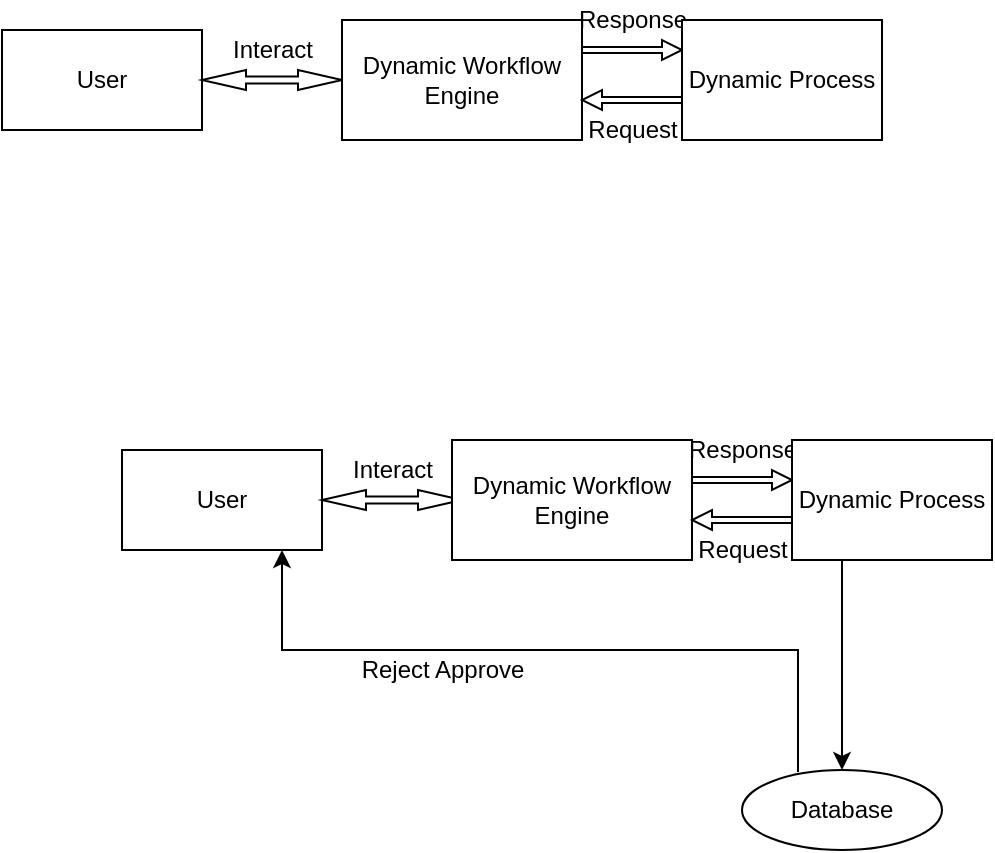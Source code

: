 <mxfile version="15.4.1" type="github" pages="3">
  <diagram id="UEGnwN-ugVfqFI7AvZVh" name="Page-1">
    <mxGraphModel dx="868" dy="488" grid="1" gridSize="10" guides="1" tooltips="1" connect="1" arrows="1" fold="1" page="1" pageScale="1" pageWidth="850" pageHeight="1100" math="0" shadow="0">
      <root>
        <object label="" id="0">
          <mxCell />
        </object>
        <mxCell id="1" parent="0" />
        <mxCell id="44ZIL1ZWgstRTRD0sJb3-10" value="Response" style="text;html=1;align=center;verticalAlign=middle;resizable=0;points=[];autosize=1;strokeColor=none;fillColor=none;" vertex="1" parent="1">
          <mxGeometry x="360" y="95" width="70" height="20" as="geometry" />
        </mxCell>
        <mxCell id="l8hBePsGyEVdV8t5jB_f-1" value="" style="group" vertex="1" connectable="0" parent="1">
          <mxGeometry x="80" y="105" width="440" height="65" as="geometry" />
        </mxCell>
        <mxCell id="44ZIL1ZWgstRTRD0sJb3-1" value="User" style="rounded=0;whiteSpace=wrap;html=1;" vertex="1" parent="l8hBePsGyEVdV8t5jB_f-1">
          <mxGeometry y="5" width="100" height="50" as="geometry" />
        </mxCell>
        <mxCell id="44ZIL1ZWgstRTRD0sJb3-2" value="" style="html=1;shadow=0;dashed=0;align=center;verticalAlign=middle;shape=mxgraph.arrows2.twoWayArrow;dy=0.65;dx=22;" vertex="1" parent="l8hBePsGyEVdV8t5jB_f-1">
          <mxGeometry x="100" y="25" width="70" height="10" as="geometry" />
        </mxCell>
        <mxCell id="44ZIL1ZWgstRTRD0sJb3-3" value="Interact" style="text;html=1;align=center;verticalAlign=middle;resizable=0;points=[];autosize=1;strokeColor=none;fillColor=none;" vertex="1" parent="l8hBePsGyEVdV8t5jB_f-1">
          <mxGeometry x="105" y="5" width="60" height="20" as="geometry" />
        </mxCell>
        <mxCell id="44ZIL1ZWgstRTRD0sJb3-5" value="Dynamic Workflow&lt;br&gt;Engine" style="rounded=0;whiteSpace=wrap;html=1;" vertex="1" parent="l8hBePsGyEVdV8t5jB_f-1">
          <mxGeometry x="170" width="120" height="60" as="geometry" />
        </mxCell>
        <mxCell id="44ZIL1ZWgstRTRD0sJb3-6" value="" style="shape=singleArrow;whiteSpace=wrap;html=1;" vertex="1" parent="l8hBePsGyEVdV8t5jB_f-1">
          <mxGeometry x="290" y="10" width="50" height="10" as="geometry" />
        </mxCell>
        <mxCell id="44ZIL1ZWgstRTRD0sJb3-8" value="" style="shape=singleArrow;direction=west;whiteSpace=wrap;html=1;" vertex="1" parent="l8hBePsGyEVdV8t5jB_f-1">
          <mxGeometry x="290" y="35" width="50" height="10" as="geometry" />
        </mxCell>
        <mxCell id="44ZIL1ZWgstRTRD0sJb3-9" value="Dynamic Process" style="rounded=0;whiteSpace=wrap;html=1;" vertex="1" parent="l8hBePsGyEVdV8t5jB_f-1">
          <mxGeometry x="340" width="100" height="60" as="geometry" />
        </mxCell>
        <mxCell id="44ZIL1ZWgstRTRD0sJb3-11" value="Request" style="text;html=1;align=center;verticalAlign=middle;resizable=0;points=[];autosize=1;strokeColor=none;fillColor=none;" vertex="1" parent="l8hBePsGyEVdV8t5jB_f-1">
          <mxGeometry x="285" y="45" width="60" height="20" as="geometry" />
        </mxCell>
        <mxCell id="93apKYuiVm2_An5Tt1Gn-1" value="" style="group" vertex="1" connectable="0" parent="1">
          <mxGeometry x="140" y="310" width="435" height="210" as="geometry" />
        </mxCell>
        <mxCell id="93apKYuiVm2_An5Tt1Gn-2" value="Database" style="ellipse;whiteSpace=wrap;html=1;align=center;newEdgeStyle={&quot;edgeStyle&quot;:&quot;entityRelationEdgeStyle&quot;,&quot;startArrow&quot;:&quot;none&quot;,&quot;endArrow&quot;:&quot;none&quot;,&quot;segment&quot;:10,&quot;curved&quot;:1};treeFolding=1;treeMoving=1;" vertex="1" parent="93apKYuiVm2_An5Tt1Gn-1">
          <mxGeometry x="310" y="170" width="100" height="40" as="geometry" />
        </mxCell>
        <mxCell id="93apKYuiVm2_An5Tt1Gn-3" value="" style="group" vertex="1" connectable="0" parent="93apKYuiVm2_An5Tt1Gn-1">
          <mxGeometry width="435" height="130" as="geometry" />
        </mxCell>
        <mxCell id="93apKYuiVm2_An5Tt1Gn-4" value="User" style="rounded=0;whiteSpace=wrap;html=1;" vertex="1" parent="93apKYuiVm2_An5Tt1Gn-3">
          <mxGeometry y="10" width="100" height="50" as="geometry" />
        </mxCell>
        <mxCell id="93apKYuiVm2_An5Tt1Gn-5" value="" style="html=1;shadow=0;dashed=0;align=center;verticalAlign=middle;shape=mxgraph.arrows2.twoWayArrow;dy=0.65;dx=22;" vertex="1" parent="93apKYuiVm2_An5Tt1Gn-3">
          <mxGeometry x="100" y="30" width="70" height="10" as="geometry" />
        </mxCell>
        <mxCell id="93apKYuiVm2_An5Tt1Gn-6" value="Interact" style="text;html=1;align=center;verticalAlign=middle;resizable=0;points=[];autosize=1;strokeColor=none;fillColor=none;" vertex="1" parent="93apKYuiVm2_An5Tt1Gn-3">
          <mxGeometry x="105" y="10" width="60" height="20" as="geometry" />
        </mxCell>
        <mxCell id="93apKYuiVm2_An5Tt1Gn-7" value="Dynamic Workflow&lt;br&gt;Engine" style="rounded=0;whiteSpace=wrap;html=1;" vertex="1" parent="93apKYuiVm2_An5Tt1Gn-3">
          <mxGeometry x="165" y="5" width="120" height="60" as="geometry" />
        </mxCell>
        <mxCell id="93apKYuiVm2_An5Tt1Gn-8" value="Response" style="text;html=1;align=center;verticalAlign=middle;resizable=0;points=[];autosize=1;strokeColor=none;fillColor=none;" vertex="1" parent="93apKYuiVm2_An5Tt1Gn-3">
          <mxGeometry x="275" width="70" height="20" as="geometry" />
        </mxCell>
        <mxCell id="93apKYuiVm2_An5Tt1Gn-9" value="" style="shape=singleArrow;whiteSpace=wrap;html=1;" vertex="1" parent="93apKYuiVm2_An5Tt1Gn-3">
          <mxGeometry x="285" y="20" width="50" height="10" as="geometry" />
        </mxCell>
        <mxCell id="93apKYuiVm2_An5Tt1Gn-10" value="" style="shape=singleArrow;direction=west;whiteSpace=wrap;html=1;" vertex="1" parent="93apKYuiVm2_An5Tt1Gn-3">
          <mxGeometry x="285" y="40" width="50" height="10" as="geometry" />
        </mxCell>
        <mxCell id="93apKYuiVm2_An5Tt1Gn-11" value="Request" style="text;html=1;align=center;verticalAlign=middle;resizable=0;points=[];autosize=1;strokeColor=none;fillColor=none;" vertex="1" parent="93apKYuiVm2_An5Tt1Gn-3">
          <mxGeometry x="280" y="50" width="60" height="20" as="geometry" />
        </mxCell>
        <mxCell id="93apKYuiVm2_An5Tt1Gn-12" value="Dynamic Process" style="rounded=0;whiteSpace=wrap;html=1;" vertex="1" parent="93apKYuiVm2_An5Tt1Gn-3">
          <mxGeometry x="335" y="5" width="100" height="60" as="geometry" />
        </mxCell>
        <mxCell id="93apKYuiVm2_An5Tt1Gn-13" value="" style="endArrow=classic;html=1;rounded=0;edgeStyle=orthogonalEdgeStyle;exitX=0.28;exitY=0.025;exitDx=0;exitDy=0;exitPerimeter=0;" edge="1" parent="93apKYuiVm2_An5Tt1Gn-3" source="93apKYuiVm2_An5Tt1Gn-2">
          <mxGeometry width="50" height="50" relative="1" as="geometry">
            <mxPoint x="330" y="100" as="sourcePoint" />
            <mxPoint x="80" y="60" as="targetPoint" />
            <Array as="points">
              <mxPoint x="338" y="110" />
              <mxPoint x="80" y="110" />
              <mxPoint x="80" y="60" />
            </Array>
          </mxGeometry>
        </mxCell>
        <mxCell id="93apKYuiVm2_An5Tt1Gn-14" value="Reject Approve" style="text;html=1;align=center;verticalAlign=middle;resizable=0;points=[];autosize=1;strokeColor=none;fillColor=none;" vertex="1" parent="93apKYuiVm2_An5Tt1Gn-3">
          <mxGeometry x="110" y="110" width="100" height="20" as="geometry" />
        </mxCell>
        <mxCell id="93apKYuiVm2_An5Tt1Gn-15" style="edgeStyle=orthogonalEdgeStyle;rounded=0;orthogonalLoop=1;jettySize=auto;html=1;exitX=0.25;exitY=1;exitDx=0;exitDy=0;entryX=0.5;entryY=0;entryDx=0;entryDy=0;" edge="1" parent="93apKYuiVm2_An5Tt1Gn-1" source="93apKYuiVm2_An5Tt1Gn-12" target="93apKYuiVm2_An5Tt1Gn-2">
          <mxGeometry relative="1" as="geometry" />
        </mxCell>
      </root>
    </mxGraphModel>
  </diagram>
  <diagram id="3SpVcZwLAHOVSdHEmaA_" name="Page-2">
    <mxGraphModel dx="864" dy="488" grid="1" gridSize="10" guides="1" tooltips="1" connect="1" arrows="1" fold="1" page="1" pageScale="1" pageWidth="850" pageHeight="1100" math="0" shadow="0">
      <root>
        <mxCell id="_AUkP2BJLqDRCS8K3Svc-0" />
        <mxCell id="_AUkP2BJLqDRCS8K3Svc-1" parent="_AUkP2BJLqDRCS8K3Svc-0" />
        <mxCell id="rnRLJ6U9j0WjV_pRXMxZ-32" value="" style="group" vertex="1" connectable="0" parent="_AUkP2BJLqDRCS8K3Svc-1">
          <mxGeometry x="300" y="40" width="290" height="550" as="geometry" />
        </mxCell>
        <mxCell id="rnRLJ6U9j0WjV_pRXMxZ-10" style="edgeStyle=orthogonalEdgeStyle;rounded=0;orthogonalLoop=1;jettySize=auto;html=1;" edge="1" parent="rnRLJ6U9j0WjV_pRXMxZ-32" source="rnRLJ6U9j0WjV_pRXMxZ-9">
          <mxGeometry relative="1" as="geometry">
            <mxPoint x="110" y="120" as="targetPoint" />
          </mxGeometry>
        </mxCell>
        <mxCell id="rnRLJ6U9j0WjV_pRXMxZ-28" style="edgeStyle=orthogonalEdgeStyle;rounded=0;orthogonalLoop=1;jettySize=auto;html=1;" edge="1" parent="rnRLJ6U9j0WjV_pRXMxZ-32" target="rnRLJ6U9j0WjV_pRXMxZ-11">
          <mxGeometry relative="1" as="geometry">
            <mxPoint x="190" y="160" as="sourcePoint" />
          </mxGeometry>
        </mxCell>
        <mxCell id="rnRLJ6U9j0WjV_pRXMxZ-9" value="Initiate&lt;br&gt;Workflow" style="ellipse;whiteSpace=wrap;html=1;aspect=fixed;" vertex="1" parent="rnRLJ6U9j0WjV_pRXMxZ-32">
          <mxGeometry x="70" width="80" height="80" as="geometry" />
        </mxCell>
        <mxCell id="rnRLJ6U9j0WjV_pRXMxZ-12" style="edgeStyle=orthogonalEdgeStyle;rounded=0;orthogonalLoop=1;jettySize=auto;html=1;exitX=0.5;exitY=1;exitDx=0;exitDy=0;" edge="1" parent="rnRLJ6U9j0WjV_pRXMxZ-32" source="rnRLJ6U9j0WjV_pRXMxZ-11">
          <mxGeometry relative="1" as="geometry">
            <mxPoint x="110" y="240" as="targetPoint" />
          </mxGeometry>
        </mxCell>
        <mxCell id="rnRLJ6U9j0WjV_pRXMxZ-11" value="Review&lt;br&gt;Document" style="rounded=1;whiteSpace=wrap;html=1;" vertex="1" parent="rnRLJ6U9j0WjV_pRXMxZ-32">
          <mxGeometry x="60" y="120" width="100" height="80" as="geometry" />
        </mxCell>
        <mxCell id="rnRLJ6U9j0WjV_pRXMxZ-16" style="edgeStyle=orthogonalEdgeStyle;rounded=0;orthogonalLoop=1;jettySize=auto;html=1;exitX=0.5;exitY=1;exitDx=0;exitDy=0;" edge="1" parent="rnRLJ6U9j0WjV_pRXMxZ-32" source="rnRLJ6U9j0WjV_pRXMxZ-13">
          <mxGeometry relative="1" as="geometry">
            <mxPoint x="110" y="350" as="targetPoint" />
          </mxGeometry>
        </mxCell>
        <mxCell id="rnRLJ6U9j0WjV_pRXMxZ-17" style="edgeStyle=orthogonalEdgeStyle;rounded=0;orthogonalLoop=1;jettySize=auto;html=1;exitX=1;exitY=0.5;exitDx=0;exitDy=0;" edge="1" parent="rnRLJ6U9j0WjV_pRXMxZ-32" source="rnRLJ6U9j0WjV_pRXMxZ-13">
          <mxGeometry relative="1" as="geometry">
            <mxPoint x="180" y="275" as="targetPoint" />
            <Array as="points">
              <mxPoint x="170" y="275" />
              <mxPoint x="170" y="275" />
            </Array>
          </mxGeometry>
        </mxCell>
        <mxCell id="rnRLJ6U9j0WjV_pRXMxZ-13" value="" style="rhombus;whiteSpace=wrap;html=1;" vertex="1" parent="rnRLJ6U9j0WjV_pRXMxZ-32">
          <mxGeometry x="80" y="240" width="60" height="70" as="geometry" />
        </mxCell>
        <mxCell id="rnRLJ6U9j0WjV_pRXMxZ-14" value="" style="shape=umlDestroy;whiteSpace=wrap;html=1;strokeWidth=3;" vertex="1" parent="rnRLJ6U9j0WjV_pRXMxZ-32">
          <mxGeometry x="95" y="260" width="30" height="30" as="geometry" />
        </mxCell>
        <mxCell id="rnRLJ6U9j0WjV_pRXMxZ-15" value="Document&lt;br&gt;Approved ?" style="text;html=1;align=center;verticalAlign=middle;resizable=0;points=[];autosize=1;strokeColor=none;fillColor=none;" vertex="1" parent="rnRLJ6U9j0WjV_pRXMxZ-32">
          <mxGeometry y="260" width="80" height="30" as="geometry" />
        </mxCell>
        <mxCell id="rnRLJ6U9j0WjV_pRXMxZ-18" value="Yes" style="text;html=1;align=center;verticalAlign=middle;resizable=0;points=[];autosize=1;strokeColor=none;fillColor=none;" vertex="1" parent="rnRLJ6U9j0WjV_pRXMxZ-32">
          <mxGeometry x="105" y="320" width="40" height="20" as="geometry" />
        </mxCell>
        <mxCell id="rnRLJ6U9j0WjV_pRXMxZ-20" value="No" style="text;html=1;align=center;verticalAlign=middle;resizable=0;points=[];autosize=1;strokeColor=none;fillColor=none;" vertex="1" parent="rnRLJ6U9j0WjV_pRXMxZ-32">
          <mxGeometry x="140" y="250" width="30" height="20" as="geometry" />
        </mxCell>
        <mxCell id="rnRLJ6U9j0WjV_pRXMxZ-22" style="edgeStyle=orthogonalEdgeStyle;rounded=0;orthogonalLoop=1;jettySize=auto;html=1;" edge="1" parent="rnRLJ6U9j0WjV_pRXMxZ-32" source="rnRLJ6U9j0WjV_pRXMxZ-21">
          <mxGeometry relative="1" as="geometry">
            <mxPoint x="235" y="200" as="targetPoint" />
          </mxGeometry>
        </mxCell>
        <mxCell id="rnRLJ6U9j0WjV_pRXMxZ-21" value="Notify document rejected" style="rounded=1;whiteSpace=wrap;html=1;" vertex="1" parent="rnRLJ6U9j0WjV_pRXMxZ-32">
          <mxGeometry x="180" y="245" width="110" height="60" as="geometry" />
        </mxCell>
        <mxCell id="rnRLJ6U9j0WjV_pRXMxZ-23" value="Modify&amp;nbsp;&lt;br&gt;Document" style="rounded=1;whiteSpace=wrap;html=1;" vertex="1" parent="rnRLJ6U9j0WjV_pRXMxZ-32">
          <mxGeometry x="190" y="140" width="90" height="60" as="geometry" />
        </mxCell>
        <mxCell id="rnRLJ6U9j0WjV_pRXMxZ-30" style="edgeStyle=orthogonalEdgeStyle;rounded=0;orthogonalLoop=1;jettySize=auto;html=1;" edge="1" parent="rnRLJ6U9j0WjV_pRXMxZ-32" source="rnRLJ6U9j0WjV_pRXMxZ-29">
          <mxGeometry relative="1" as="geometry">
            <mxPoint x="110" y="480" as="targetPoint" />
          </mxGeometry>
        </mxCell>
        <mxCell id="rnRLJ6U9j0WjV_pRXMxZ-29" value="Notify Document Approved" style="rounded=1;whiteSpace=wrap;html=1;" vertex="1" parent="rnRLJ6U9j0WjV_pRXMxZ-32">
          <mxGeometry x="60" y="350" width="100" height="80" as="geometry" />
        </mxCell>
        <mxCell id="rnRLJ6U9j0WjV_pRXMxZ-31" value="Document&lt;br&gt;Approved" style="ellipse;whiteSpace=wrap;html=1;aspect=fixed;" vertex="1" parent="rnRLJ6U9j0WjV_pRXMxZ-32">
          <mxGeometry x="75" y="480" width="70" height="70" as="geometry" />
        </mxCell>
      </root>
    </mxGraphModel>
  </diagram>
  <diagram id="P29fr3RbCxek8pIcF6sE" name="Page-3">
    <mxGraphModel dx="864" dy="488" grid="1" gridSize="10" guides="1" tooltips="1" connect="1" arrows="1" fold="1" page="1" pageScale="1" pageWidth="850" pageHeight="1100" math="0" shadow="0">
      <root>
        <mxCell id="sGKW3NgeyBqjiv_NgHeV-0" />
        <mxCell id="sGKW3NgeyBqjiv_NgHeV-1" parent="sGKW3NgeyBqjiv_NgHeV-0" />
        <mxCell id="vNosEgudeJ2ArzzC27s2-17" value="" style="group" vertex="1" connectable="0" parent="sGKW3NgeyBqjiv_NgHeV-1">
          <mxGeometry x="120" y="20" width="550" height="730" as="geometry" />
        </mxCell>
        <mxCell id="sGKW3NgeyBqjiv_NgHeV-2" value="Workflow starts on multiple documents by initiator" style="ellipse;whiteSpace=wrap;html=1;aspect=fixed;" vertex="1" parent="vNosEgudeJ2ArzzC27s2-17">
          <mxGeometry x="200" width="80" height="80" as="geometry" />
        </mxCell>
        <mxCell id="A5vRoveh1nhluyTZwHdh-3" value="Documents not approved&lt;br&gt;by first participant for &lt;br&gt;approval. workflow restarts&lt;br&gt;at activity 1" style="text;html=1;align=center;verticalAlign=middle;resizable=0;points=[];autosize=1;strokeColor=none;fillColor=none;" vertex="1" parent="vNosEgudeJ2ArzzC27s2-17">
          <mxGeometry x="390" y="290" width="160" height="60" as="geometry" />
        </mxCell>
        <mxCell id="A5vRoveh1nhluyTZwHdh-20" value="Documents Approved&amp;nbsp;&lt;br&gt;by all participants.&lt;br&gt;workflow is complete&lt;br&gt;" style="text;html=1;align=center;verticalAlign=middle;resizable=0;points=[];autosize=1;strokeColor=none;fillColor=none;" vertex="1" parent="vNosEgudeJ2ArzzC27s2-17">
          <mxGeometry x="190" y="680" width="130" height="50" as="geometry" />
        </mxCell>
        <mxCell id="vNosEgudeJ2ArzzC27s2-0" value="Workflow Notifications" style="text;html=1;align=center;verticalAlign=middle;resizable=0;points=[];autosize=1;strokeColor=none;fillColor=none;" vertex="1" parent="vNosEgudeJ2ArzzC27s2-17">
          <mxGeometry y="60" width="130" height="20" as="geometry" />
        </mxCell>
        <mxCell id="vNosEgudeJ2ArzzC27s2-3" value="Notification" style="rounded=1;whiteSpace=wrap;html=1;" vertex="1" parent="vNosEgudeJ2ArzzC27s2-17">
          <mxGeometry x="30" y="120" width="70" height="50" as="geometry" />
        </mxCell>
        <mxCell id="vNosEgudeJ2ArzzC27s2-4" value="Notification" style="rounded=1;whiteSpace=wrap;html=1;" vertex="1" parent="vNosEgudeJ2ArzzC27s2-17">
          <mxGeometry x="30" y="210" width="70" height="50" as="geometry" />
        </mxCell>
        <mxCell id="vNosEgudeJ2ArzzC27s2-9" value="Notification" style="rounded=1;whiteSpace=wrap;html=1;" vertex="1" parent="vNosEgudeJ2ArzzC27s2-17">
          <mxGeometry x="30" y="290" width="70" height="50" as="geometry" />
        </mxCell>
        <mxCell id="vNosEgudeJ2ArzzC27s2-11" value="Notification" style="rounded=1;whiteSpace=wrap;html=1;" vertex="1" parent="vNosEgudeJ2ArzzC27s2-17">
          <mxGeometry x="30" y="380" width="70" height="50" as="geometry" />
        </mxCell>
        <mxCell id="vNosEgudeJ2ArzzC27s2-13" value="Notification" style="rounded=1;whiteSpace=wrap;html=1;" vertex="1" parent="vNosEgudeJ2ArzzC27s2-17">
          <mxGeometry x="30" y="505" width="70" height="50" as="geometry" />
        </mxCell>
        <mxCell id="vNosEgudeJ2ArzzC27s2-15" value="Notification" style="rounded=1;whiteSpace=wrap;html=1;" vertex="1" parent="vNosEgudeJ2ArzzC27s2-17">
          <mxGeometry x="30" y="620" width="70" height="50" as="geometry" />
        </mxCell>
        <mxCell id="vNosEgudeJ2ArzzC27s2-16" value="" style="group" vertex="1" connectable="0" parent="vNosEgudeJ2ArzzC27s2-17">
          <mxGeometry x="64.5" y="95" width="375.5" height="585" as="geometry" />
        </mxCell>
        <mxCell id="sGKW3NgeyBqjiv_NgHeV-3" style="edgeStyle=orthogonalEdgeStyle;rounded=0;orthogonalLoop=1;jettySize=auto;html=1;" edge="1" parent="vNosEgudeJ2ArzzC27s2-16" source="sGKW3NgeyBqjiv_NgHeV-2">
          <mxGeometry relative="1" as="geometry">
            <mxPoint x="175.5" y="25" as="targetPoint" />
          </mxGeometry>
        </mxCell>
        <mxCell id="sGKW3NgeyBqjiv_NgHeV-4" value="Activity 1: one designated participant must review documents" style="rounded=0;whiteSpace=wrap;html=1;" vertex="1" parent="vNosEgudeJ2ArzzC27s2-16">
          <mxGeometry x="115.5" y="25" width="120" height="60" as="geometry" />
        </mxCell>
        <mxCell id="A5vRoveh1nhluyTZwHdh-9" style="edgeStyle=orthogonalEdgeStyle;rounded=0;orthogonalLoop=1;jettySize=auto;html=1;exitX=1;exitY=0.5;exitDx=0;exitDy=0;" edge="1" parent="vNosEgudeJ2ArzzC27s2-16" source="sGKW3NgeyBqjiv_NgHeV-8">
          <mxGeometry relative="1" as="geometry">
            <mxPoint x="275.5" y="215" as="targetPoint" />
          </mxGeometry>
        </mxCell>
        <mxCell id="A5vRoveh1nhluyTZwHdh-12" style="edgeStyle=orthogonalEdgeStyle;rounded=0;orthogonalLoop=1;jettySize=auto;html=1;" edge="1" parent="vNosEgudeJ2ArzzC27s2-16" source="sGKW3NgeyBqjiv_NgHeV-8">
          <mxGeometry relative="1" as="geometry">
            <mxPoint x="175.5" y="275" as="targetPoint" />
          </mxGeometry>
        </mxCell>
        <mxCell id="sGKW3NgeyBqjiv_NgHeV-8" value="Approval Activity&lt;br&gt;first participant rejects documents" style="rounded=0;whiteSpace=wrap;html=1;" vertex="1" parent="vNosEgudeJ2ArzzC27s2-16">
          <mxGeometry x="115.5" y="195" width="120" height="40" as="geometry" />
        </mxCell>
        <mxCell id="A5vRoveh1nhluyTZwHdh-10" style="edgeStyle=orthogonalEdgeStyle;rounded=0;orthogonalLoop=1;jettySize=auto;html=1;exitX=0;exitY=0;exitDx=20;exitDy=0;exitPerimeter=0;entryX=1;entryY=0.5;entryDx=0;entryDy=0;" edge="1" parent="vNosEgudeJ2ArzzC27s2-16" source="A5vRoveh1nhluyTZwHdh-1" target="sGKW3NgeyBqjiv_NgHeV-4">
          <mxGeometry relative="1" as="geometry">
            <mxPoint x="295.5" y="55" as="targetPoint" />
          </mxGeometry>
        </mxCell>
        <mxCell id="A5vRoveh1nhluyTZwHdh-1" value="" style="shape=note;whiteSpace=wrap;html=1;backgroundOutline=1;darkOpacity=0.05;" vertex="1" parent="vNosEgudeJ2ArzzC27s2-16">
          <mxGeometry x="275.5" y="185" width="50" height="70" as="geometry" />
        </mxCell>
        <mxCell id="A5vRoveh1nhluyTZwHdh-2" value="" style="shape=umlDestroy;whiteSpace=wrap;html=1;strokeWidth=3;" vertex="1" parent="vNosEgudeJ2ArzzC27s2-16">
          <mxGeometry x="285.5" y="215" width="30" height="30" as="geometry" />
        </mxCell>
        <mxCell id="A5vRoveh1nhluyTZwHdh-8" style="edgeStyle=orthogonalEdgeStyle;rounded=0;orthogonalLoop=1;jettySize=auto;html=1;exitX=0.5;exitY=1;exitDx=0;exitDy=0;entryX=0.5;entryY=0;entryDx=0;entryDy=0;" edge="1" parent="vNosEgudeJ2ArzzC27s2-16" source="sGKW3NgeyBqjiv_NgHeV-6" target="sGKW3NgeyBqjiv_NgHeV-8">
          <mxGeometry relative="1" as="geometry" />
        </mxCell>
        <mxCell id="sGKW3NgeyBqjiv_NgHeV-6" value="Activity 2: Two designated participant must review" style="rounded=0;whiteSpace=wrap;html=1;" vertex="1" parent="vNosEgudeJ2ArzzC27s2-16">
          <mxGeometry x="115.5" y="115" width="120" height="50" as="geometry" />
        </mxCell>
        <mxCell id="A5vRoveh1nhluyTZwHdh-7" style="edgeStyle=orthogonalEdgeStyle;rounded=0;orthogonalLoop=1;jettySize=auto;html=1;exitX=0.5;exitY=1;exitDx=0;exitDy=0;entryX=0.5;entryY=0;entryDx=0;entryDy=0;" edge="1" parent="vNosEgudeJ2ArzzC27s2-16" source="sGKW3NgeyBqjiv_NgHeV-4" target="sGKW3NgeyBqjiv_NgHeV-6">
          <mxGeometry relative="1" as="geometry" />
        </mxCell>
        <mxCell id="A5vRoveh1nhluyTZwHdh-11" value="Document Checked out,&lt;br&gt;modified, and&lt;br&gt;checked back in." style="text;html=1;align=center;verticalAlign=middle;resizable=0;points=[];autosize=1;strokeColor=none;fillColor=none;" vertex="1" parent="vNosEgudeJ2ArzzC27s2-16">
          <mxGeometry x="235.5" width="140" height="50" as="geometry" />
        </mxCell>
        <mxCell id="A5vRoveh1nhluyTZwHdh-13" value="Approved" style="shape=note;whiteSpace=wrap;html=1;backgroundOutline=1;darkOpacity=0.05;" vertex="1" parent="vNosEgudeJ2ArzzC27s2-16">
          <mxGeometry x="155.5" y="275" width="60" height="70" as="geometry" />
        </mxCell>
        <mxCell id="A5vRoveh1nhluyTZwHdh-15" style="edgeStyle=orthogonalEdgeStyle;rounded=0;orthogonalLoop=1;jettySize=auto;html=1;" edge="1" parent="vNosEgudeJ2ArzzC27s2-16" source="A5vRoveh1nhluyTZwHdh-14">
          <mxGeometry relative="1" as="geometry">
            <mxPoint x="185.5" y="415" as="targetPoint" />
          </mxGeometry>
        </mxCell>
        <mxCell id="A5vRoveh1nhluyTZwHdh-14" value="Documents Approved &lt;br&gt;by first participant" style="text;html=1;align=center;verticalAlign=middle;resizable=0;points=[];autosize=1;strokeColor=none;fillColor=none;" vertex="1" parent="vNosEgudeJ2ArzzC27s2-16">
          <mxGeometry x="120.5" y="345" width="130" height="30" as="geometry" />
        </mxCell>
        <mxCell id="A5vRoveh1nhluyTZwHdh-17" style="edgeStyle=orthogonalEdgeStyle;rounded=0;orthogonalLoop=1;jettySize=auto;html=1;exitX=0.5;exitY=1;exitDx=0;exitDy=0;" edge="1" parent="vNosEgudeJ2ArzzC27s2-16" source="A5vRoveh1nhluyTZwHdh-16">
          <mxGeometry relative="1" as="geometry">
            <mxPoint x="185.5" y="515" as="targetPoint" />
          </mxGeometry>
        </mxCell>
        <mxCell id="A5vRoveh1nhluyTZwHdh-16" value="Approval Activity: Two participants must approve document" style="rounded=0;whiteSpace=wrap;html=1;" vertex="1" parent="vNosEgudeJ2ArzzC27s2-16">
          <mxGeometry x="125.5" y="415" width="120" height="60" as="geometry" />
        </mxCell>
        <mxCell id="A5vRoveh1nhluyTZwHdh-19" value="Approved" style="shape=note;whiteSpace=wrap;html=1;backgroundOutline=1;darkOpacity=0.05;" vertex="1" parent="vNosEgudeJ2ArzzC27s2-16">
          <mxGeometry x="160.5" y="515" width="60" height="70" as="geometry" />
        </mxCell>
        <mxCell id="vNosEgudeJ2ArzzC27s2-1" style="edgeStyle=orthogonalEdgeStyle;rounded=0;orthogonalLoop=1;jettySize=auto;html=1;" edge="1" parent="vNosEgudeJ2ArzzC27s2-16" source="vNosEgudeJ2ArzzC27s2-0">
          <mxGeometry relative="1" as="geometry">
            <mxPoint x="0.5" y="25" as="targetPoint" />
          </mxGeometry>
        </mxCell>
        <mxCell id="vNosEgudeJ2ArzzC27s2-8" style="edgeStyle=orthogonalEdgeStyle;rounded=0;orthogonalLoop=1;jettySize=auto;html=1;" edge="1" parent="vNosEgudeJ2ArzzC27s2-16" source="vNosEgudeJ2ArzzC27s2-4">
          <mxGeometry relative="1" as="geometry">
            <mxPoint x="0.5" y="195" as="targetPoint" />
          </mxGeometry>
        </mxCell>
        <mxCell id="vNosEgudeJ2ArzzC27s2-5" style="edgeStyle=orthogonalEdgeStyle;rounded=0;orthogonalLoop=1;jettySize=auto;html=1;" edge="1" parent="vNosEgudeJ2ArzzC27s2-16">
          <mxGeometry relative="1" as="geometry">
            <mxPoint y="115" as="targetPoint" />
            <mxPoint y="75" as="sourcePoint" />
          </mxGeometry>
        </mxCell>
        <mxCell id="vNosEgudeJ2ArzzC27s2-10" style="edgeStyle=orthogonalEdgeStyle;rounded=0;orthogonalLoop=1;jettySize=auto;html=1;" edge="1" parent="vNosEgudeJ2ArzzC27s2-16" source="vNosEgudeJ2ArzzC27s2-9">
          <mxGeometry relative="1" as="geometry">
            <mxPoint x="0.5" y="285" as="targetPoint" />
          </mxGeometry>
        </mxCell>
        <mxCell id="vNosEgudeJ2ArzzC27s2-12" style="edgeStyle=orthogonalEdgeStyle;rounded=0;orthogonalLoop=1;jettySize=auto;html=1;entryX=0.5;entryY=0;entryDx=0;entryDy=0;" edge="1" parent="vNosEgudeJ2ArzzC27s2-17" source="vNosEgudeJ2ArzzC27s2-11" target="vNosEgudeJ2ArzzC27s2-13">
          <mxGeometry relative="1" as="geometry">
            <mxPoint x="205" y="520" as="targetPoint" />
          </mxGeometry>
        </mxCell>
        <mxCell id="vNosEgudeJ2ArzzC27s2-14" style="edgeStyle=orthogonalEdgeStyle;rounded=0;orthogonalLoop=1;jettySize=auto;html=1;entryX=0.5;entryY=0;entryDx=0;entryDy=0;" edge="1" parent="vNosEgudeJ2ArzzC27s2-17" source="vNosEgudeJ2ArzzC27s2-13" target="vNosEgudeJ2ArzzC27s2-15">
          <mxGeometry relative="1" as="geometry">
            <mxPoint x="205" y="630" as="targetPoint" />
          </mxGeometry>
        </mxCell>
      </root>
    </mxGraphModel>
  </diagram>
</mxfile>
